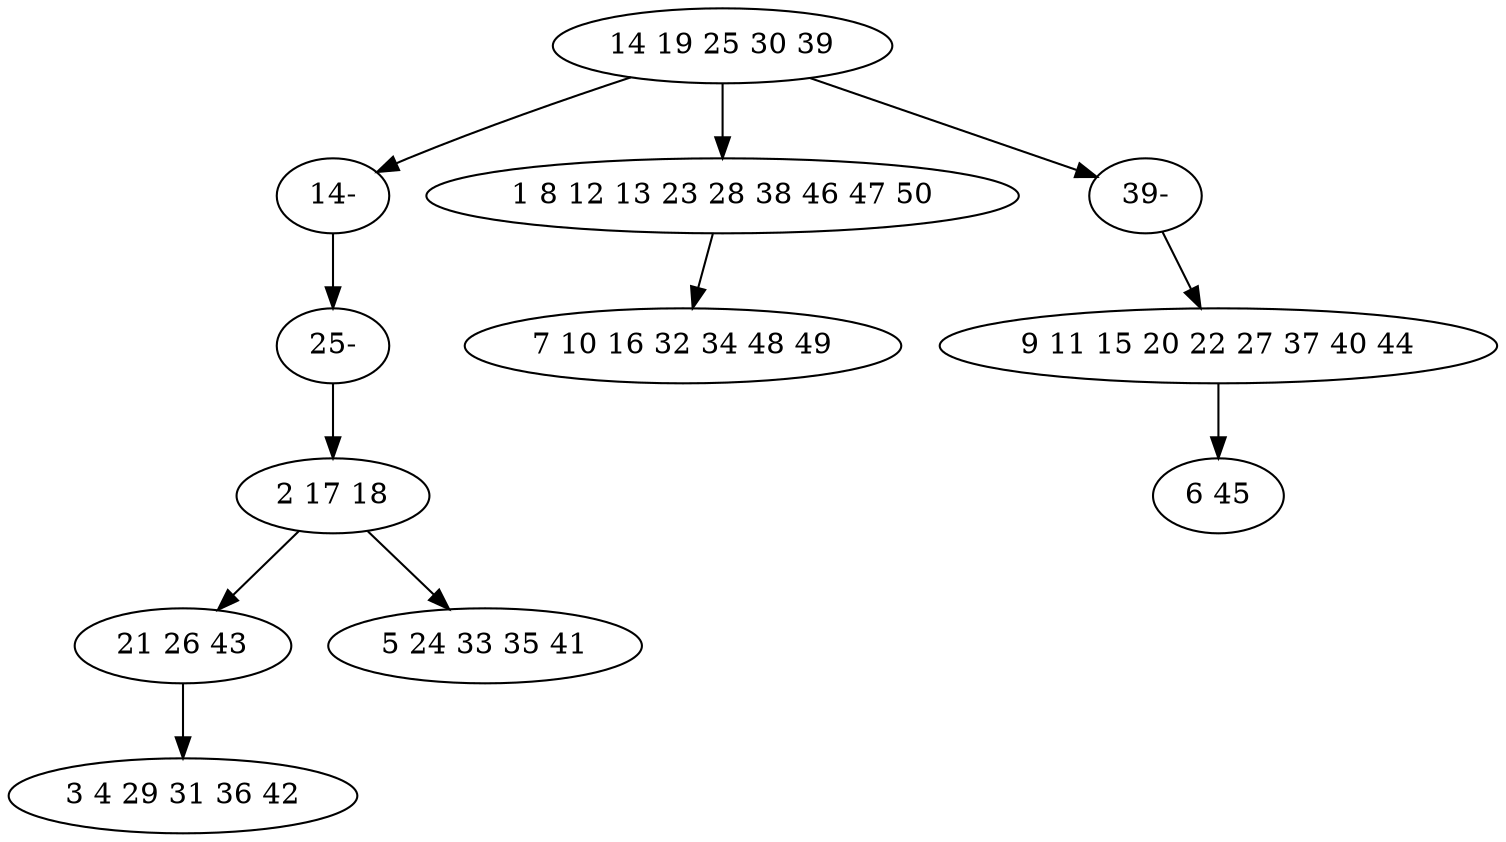 digraph true_tree {
	"0" -> "10"
	"1" -> "2"
	"0" -> "3"
	"0" -> "9"
	"2" -> "5"
	"1" -> "6"
	"3" -> "7"
	"4" -> "8"
	"9" -> "4"
	"10" -> "11"
	"11" -> "1"
	"0" [label="14 19 25 30 39"];
	"1" [label="2 17 18"];
	"2" [label="21 26 43"];
	"3" [label="1 8 12 13 23 28 38 46 47 50"];
	"4" [label="9 11 15 20 22 27 37 40 44"];
	"5" [label="3 4 29 31 36 42"];
	"6" [label="5 24 33 35 41"];
	"7" [label="7 10 16 32 34 48 49"];
	"8" [label="6 45"];
	"9" [label="39-"];
	"10" [label="14-"];
	"11" [label="25-"];
}
